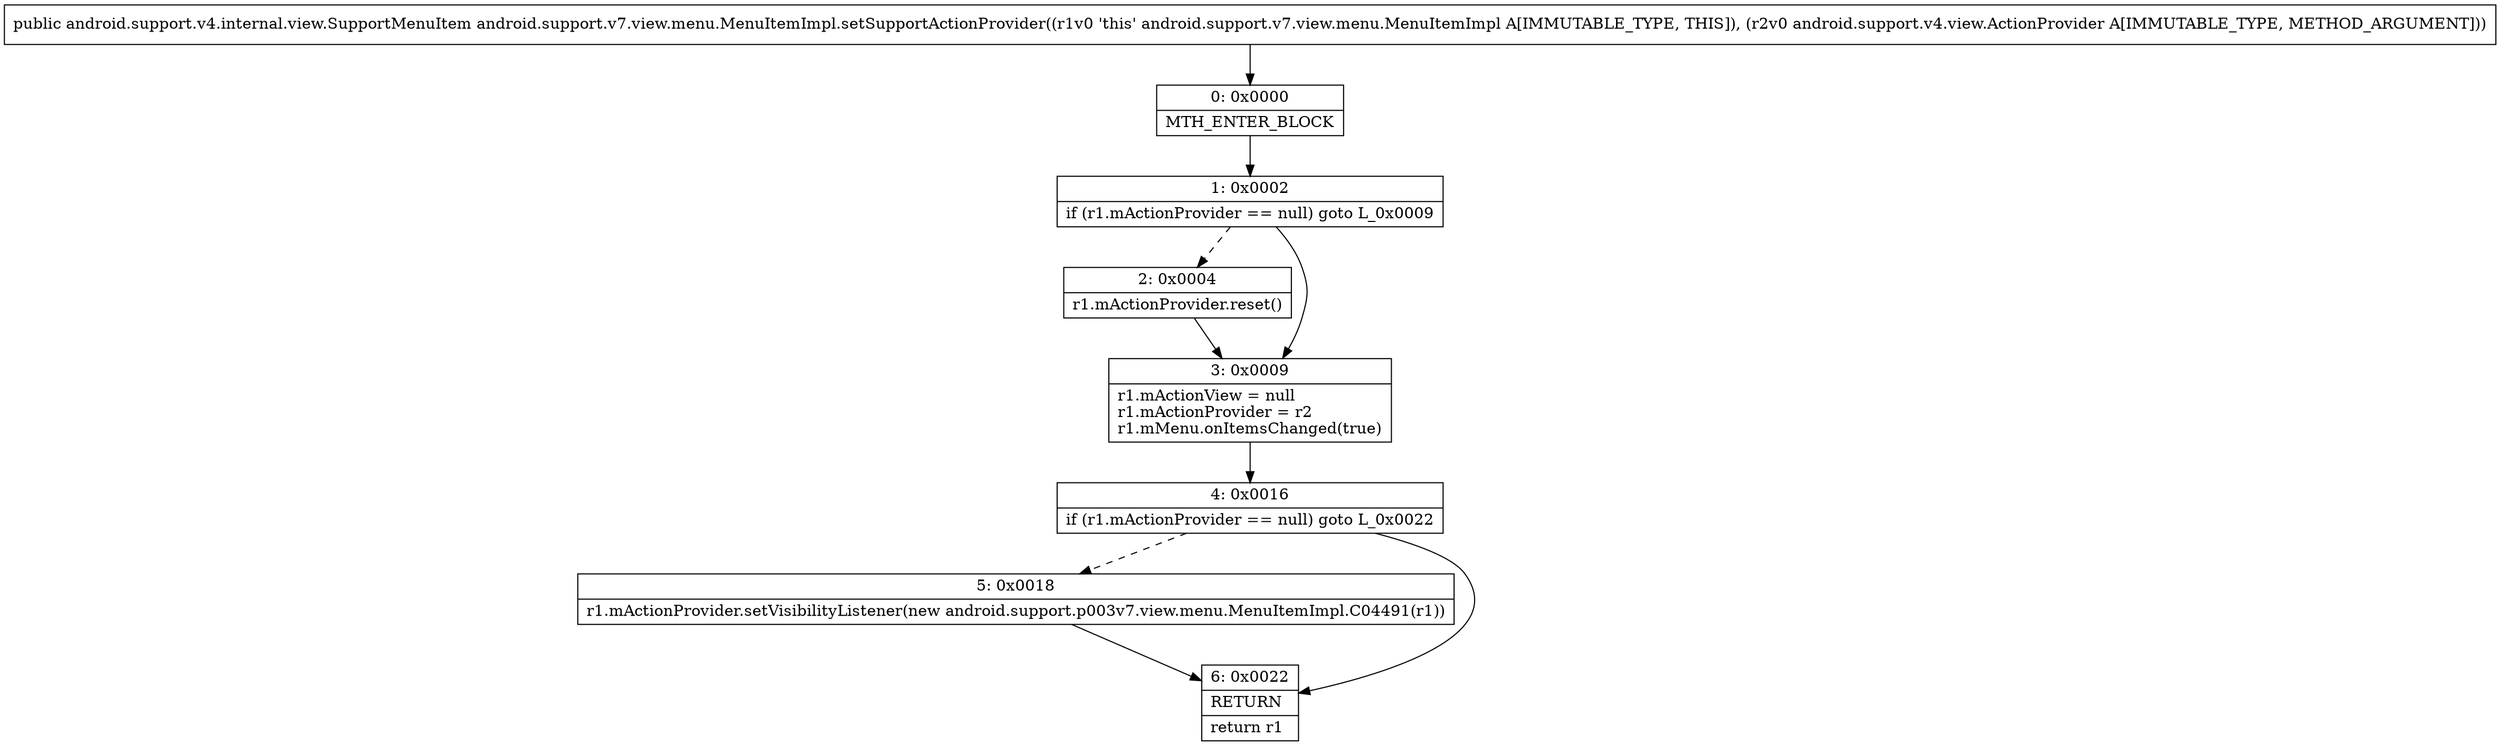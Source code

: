 digraph "CFG forandroid.support.v7.view.menu.MenuItemImpl.setSupportActionProvider(Landroid\/support\/v4\/view\/ActionProvider;)Landroid\/support\/v4\/internal\/view\/SupportMenuItem;" {
Node_0 [shape=record,label="{0\:\ 0x0000|MTH_ENTER_BLOCK\l}"];
Node_1 [shape=record,label="{1\:\ 0x0002|if (r1.mActionProvider == null) goto L_0x0009\l}"];
Node_2 [shape=record,label="{2\:\ 0x0004|r1.mActionProvider.reset()\l}"];
Node_3 [shape=record,label="{3\:\ 0x0009|r1.mActionView = null\lr1.mActionProvider = r2\lr1.mMenu.onItemsChanged(true)\l}"];
Node_4 [shape=record,label="{4\:\ 0x0016|if (r1.mActionProvider == null) goto L_0x0022\l}"];
Node_5 [shape=record,label="{5\:\ 0x0018|r1.mActionProvider.setVisibilityListener(new android.support.p003v7.view.menu.MenuItemImpl.C04491(r1))\l}"];
Node_6 [shape=record,label="{6\:\ 0x0022|RETURN\l|return r1\l}"];
MethodNode[shape=record,label="{public android.support.v4.internal.view.SupportMenuItem android.support.v7.view.menu.MenuItemImpl.setSupportActionProvider((r1v0 'this' android.support.v7.view.menu.MenuItemImpl A[IMMUTABLE_TYPE, THIS]), (r2v0 android.support.v4.view.ActionProvider A[IMMUTABLE_TYPE, METHOD_ARGUMENT])) }"];
MethodNode -> Node_0;
Node_0 -> Node_1;
Node_1 -> Node_2[style=dashed];
Node_1 -> Node_3;
Node_2 -> Node_3;
Node_3 -> Node_4;
Node_4 -> Node_5[style=dashed];
Node_4 -> Node_6;
Node_5 -> Node_6;
}

